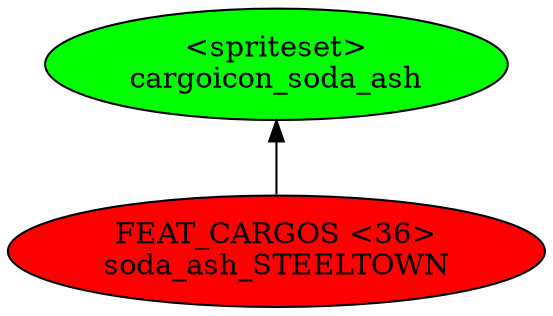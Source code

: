 digraph {
rankdir="BT"
cargoicon_soda_ash [fillcolor=green style="filled" label="<spriteset>\ncargoicon_soda_ash"]
soda_ash_STEELTOWN [fillcolor=red style="filled" label="FEAT_CARGOS <36>\nsoda_ash_STEELTOWN"]
soda_ash_STEELTOWN->cargoicon_soda_ash
}
